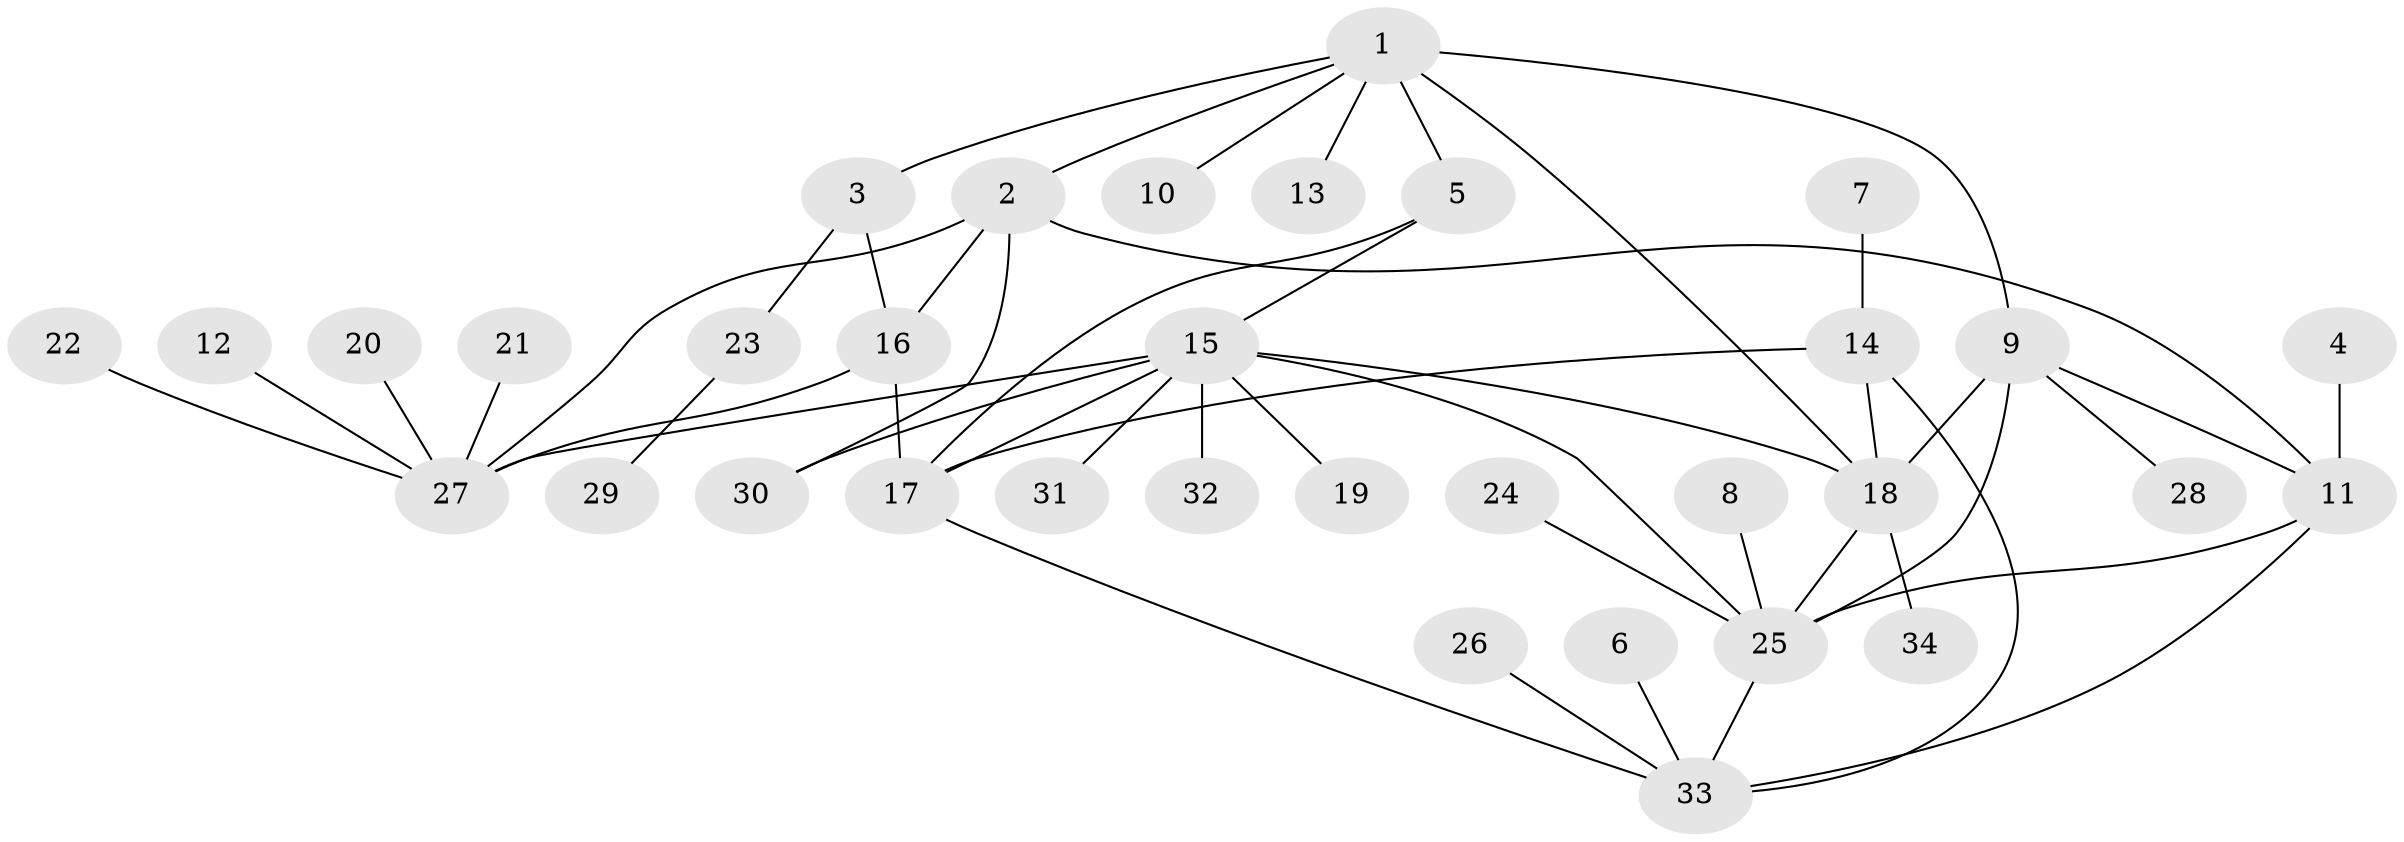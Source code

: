 // original degree distribution, {4: 0.04477611940298507, 6: 0.07462686567164178, 7: 0.05970149253731343, 5: 0.05970149253731343, 8: 0.014925373134328358, 3: 0.04477611940298507, 2: 0.208955223880597, 1: 0.4925373134328358}
// Generated by graph-tools (version 1.1) at 2025/50/03/09/25 03:50:28]
// undirected, 34 vertices, 49 edges
graph export_dot {
graph [start="1"]
  node [color=gray90,style=filled];
  1;
  2;
  3;
  4;
  5;
  6;
  7;
  8;
  9;
  10;
  11;
  12;
  13;
  14;
  15;
  16;
  17;
  18;
  19;
  20;
  21;
  22;
  23;
  24;
  25;
  26;
  27;
  28;
  29;
  30;
  31;
  32;
  33;
  34;
  1 -- 2 [weight=1.0];
  1 -- 3 [weight=1.0];
  1 -- 5 [weight=1.0];
  1 -- 9 [weight=1.0];
  1 -- 10 [weight=1.0];
  1 -- 13 [weight=1.0];
  1 -- 18 [weight=2.0];
  2 -- 11 [weight=1.0];
  2 -- 16 [weight=1.0];
  2 -- 27 [weight=1.0];
  2 -- 30 [weight=1.0];
  3 -- 16 [weight=1.0];
  3 -- 23 [weight=1.0];
  4 -- 11 [weight=1.0];
  5 -- 15 [weight=1.0];
  5 -- 17 [weight=1.0];
  6 -- 33 [weight=1.0];
  7 -- 14 [weight=1.0];
  8 -- 25 [weight=1.0];
  9 -- 11 [weight=1.0];
  9 -- 18 [weight=1.0];
  9 -- 25 [weight=1.0];
  9 -- 28 [weight=1.0];
  11 -- 25 [weight=1.0];
  11 -- 33 [weight=1.0];
  12 -- 27 [weight=1.0];
  14 -- 17 [weight=1.0];
  14 -- 18 [weight=1.0];
  14 -- 33 [weight=1.0];
  15 -- 17 [weight=1.0];
  15 -- 18 [weight=1.0];
  15 -- 19 [weight=1.0];
  15 -- 25 [weight=1.0];
  15 -- 27 [weight=1.0];
  15 -- 30 [weight=2.0];
  15 -- 31 [weight=1.0];
  15 -- 32 [weight=1.0];
  16 -- 17 [weight=1.0];
  16 -- 27 [weight=1.0];
  17 -- 33 [weight=1.0];
  18 -- 25 [weight=1.0];
  18 -- 34 [weight=1.0];
  20 -- 27 [weight=1.0];
  21 -- 27 [weight=1.0];
  22 -- 27 [weight=1.0];
  23 -- 29 [weight=1.0];
  24 -- 25 [weight=1.0];
  25 -- 33 [weight=1.0];
  26 -- 33 [weight=1.0];
}
